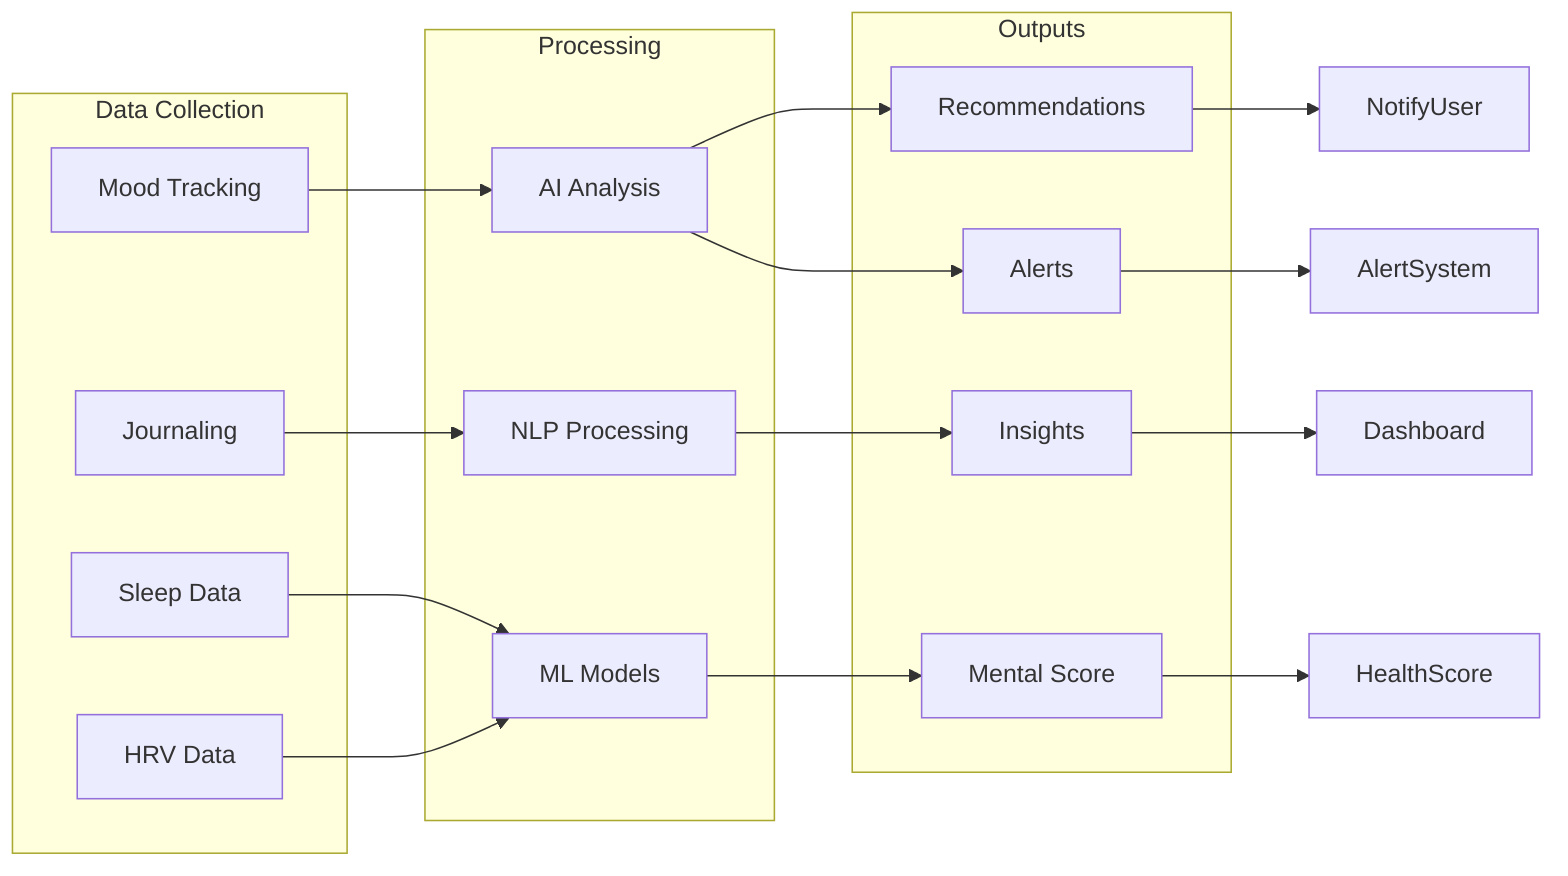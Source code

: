 graph LR
    subgraph "Data Collection"
        M[Mood Tracking]
        J[Journaling]
        S[Sleep Data]
        H[HRV Data]
    end

    subgraph "Processing"
        AI[AI Analysis]
        ML[ML Models]
        NLP[NLP Processing]
    end

    subgraph "Outputs"
        R[Recommendations]
        A[Alerts]
        I[Insights]
        MS[Mental Score]
    end

    M --> AI
    J --> NLP
    S --> ML
    H --> ML
    
    AI --> R
    AI --> A
    NLP --> I
    ML --> MS
    
    R --> NotifyUser
    A --> AlertSystem
    I --> Dashboard
    MS --> HealthScore